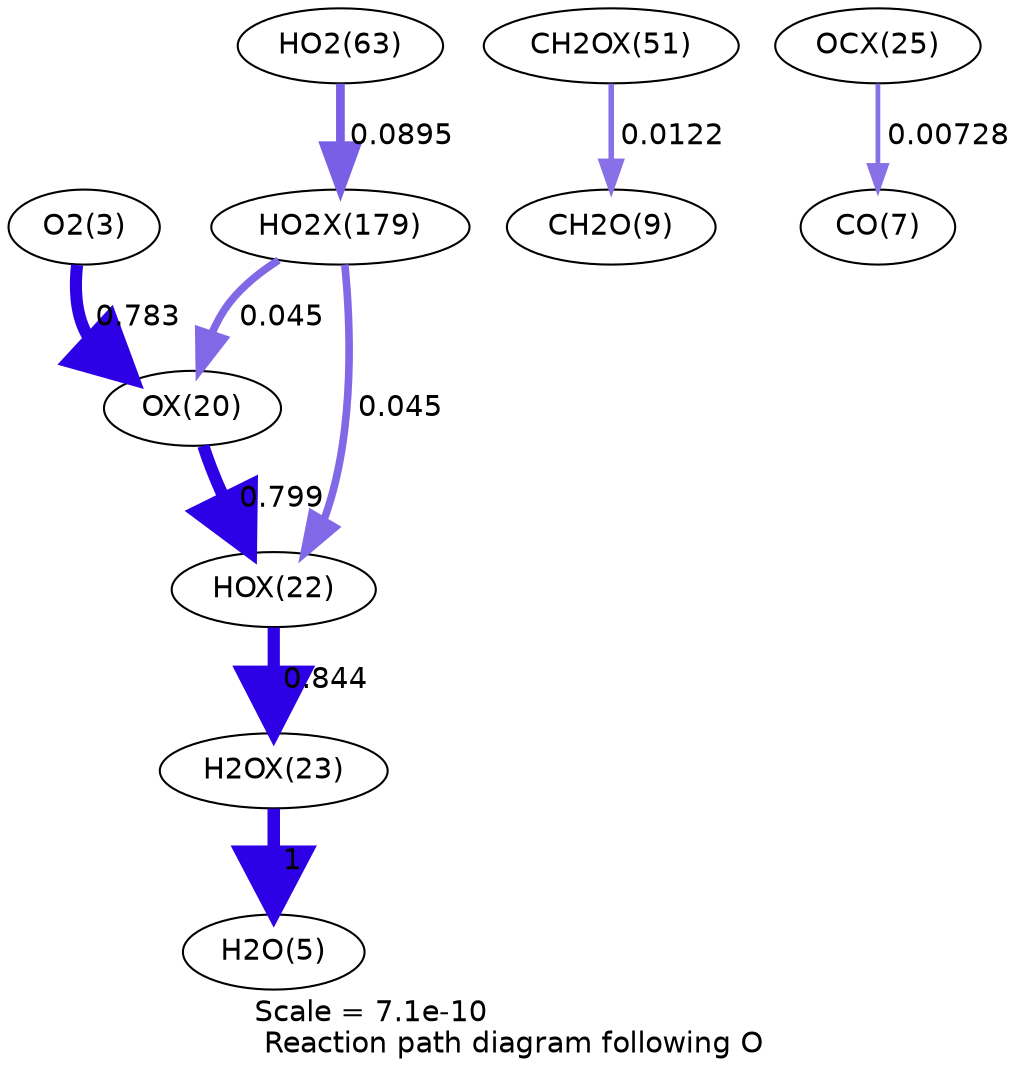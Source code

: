 digraph reaction_paths {
center=1;
s5 -> s91[fontname="Helvetica", penwidth=5.82, arrowsize=2.91, color="0.7, 1.28, 0.9"
, label=" 0.783"];
s91 -> s93[fontname="Helvetica", penwidth=5.83, arrowsize=2.92, color="0.7, 1.3, 0.9"
, label=" 0.799"];
s110 -> s91[fontname="Helvetica", penwidth=3.66, arrowsize=1.83, color="0.7, 0.545, 0.9"
, label=" 0.045"];
s93 -> s94[fontname="Helvetica", penwidth=5.87, arrowsize=2.94, color="0.7, 1.34, 0.9"
, label=" 0.844"];
s110 -> s93[fontname="Helvetica", penwidth=3.66, arrowsize=1.83, color="0.7, 0.545, 0.9"
, label=" 0.045"];
s94 -> s7[fontname="Helvetica", penwidth=6, arrowsize=3, color="0.7, 1.5, 0.9"
, label=" 1"];
s104 -> s11[fontname="Helvetica", penwidth=2.67, arrowsize=1.34, color="0.7, 0.512, 0.9"
, label=" 0.0122"];
s32 -> s110[fontname="Helvetica", penwidth=4.18, arrowsize=2.09, color="0.7, 0.59, 0.9"
, label=" 0.0895"];
s96 -> s9[fontname="Helvetica", penwidth=2.28, arrowsize=1.14, color="0.7, 0.507, 0.9"
, label=" 0.00728"];
s5 [ fontname="Helvetica", label="O2(3)"];
s7 [ fontname="Helvetica", label="H2O(5)"];
s9 [ fontname="Helvetica", label="CO(7)"];
s11 [ fontname="Helvetica", label="CH2O(9)"];
s32 [ fontname="Helvetica", label="HO2(63)"];
s91 [ fontname="Helvetica", label="OX(20)"];
s93 [ fontname="Helvetica", label="HOX(22)"];
s94 [ fontname="Helvetica", label="H2OX(23)"];
s96 [ fontname="Helvetica", label="OCX(25)"];
s104 [ fontname="Helvetica", label="CH2OX(51)"];
s110 [ fontname="Helvetica", label="HO2X(179)"];
 label = "Scale = 7.1e-10\l Reaction path diagram following O";
 fontname = "Helvetica";
}
